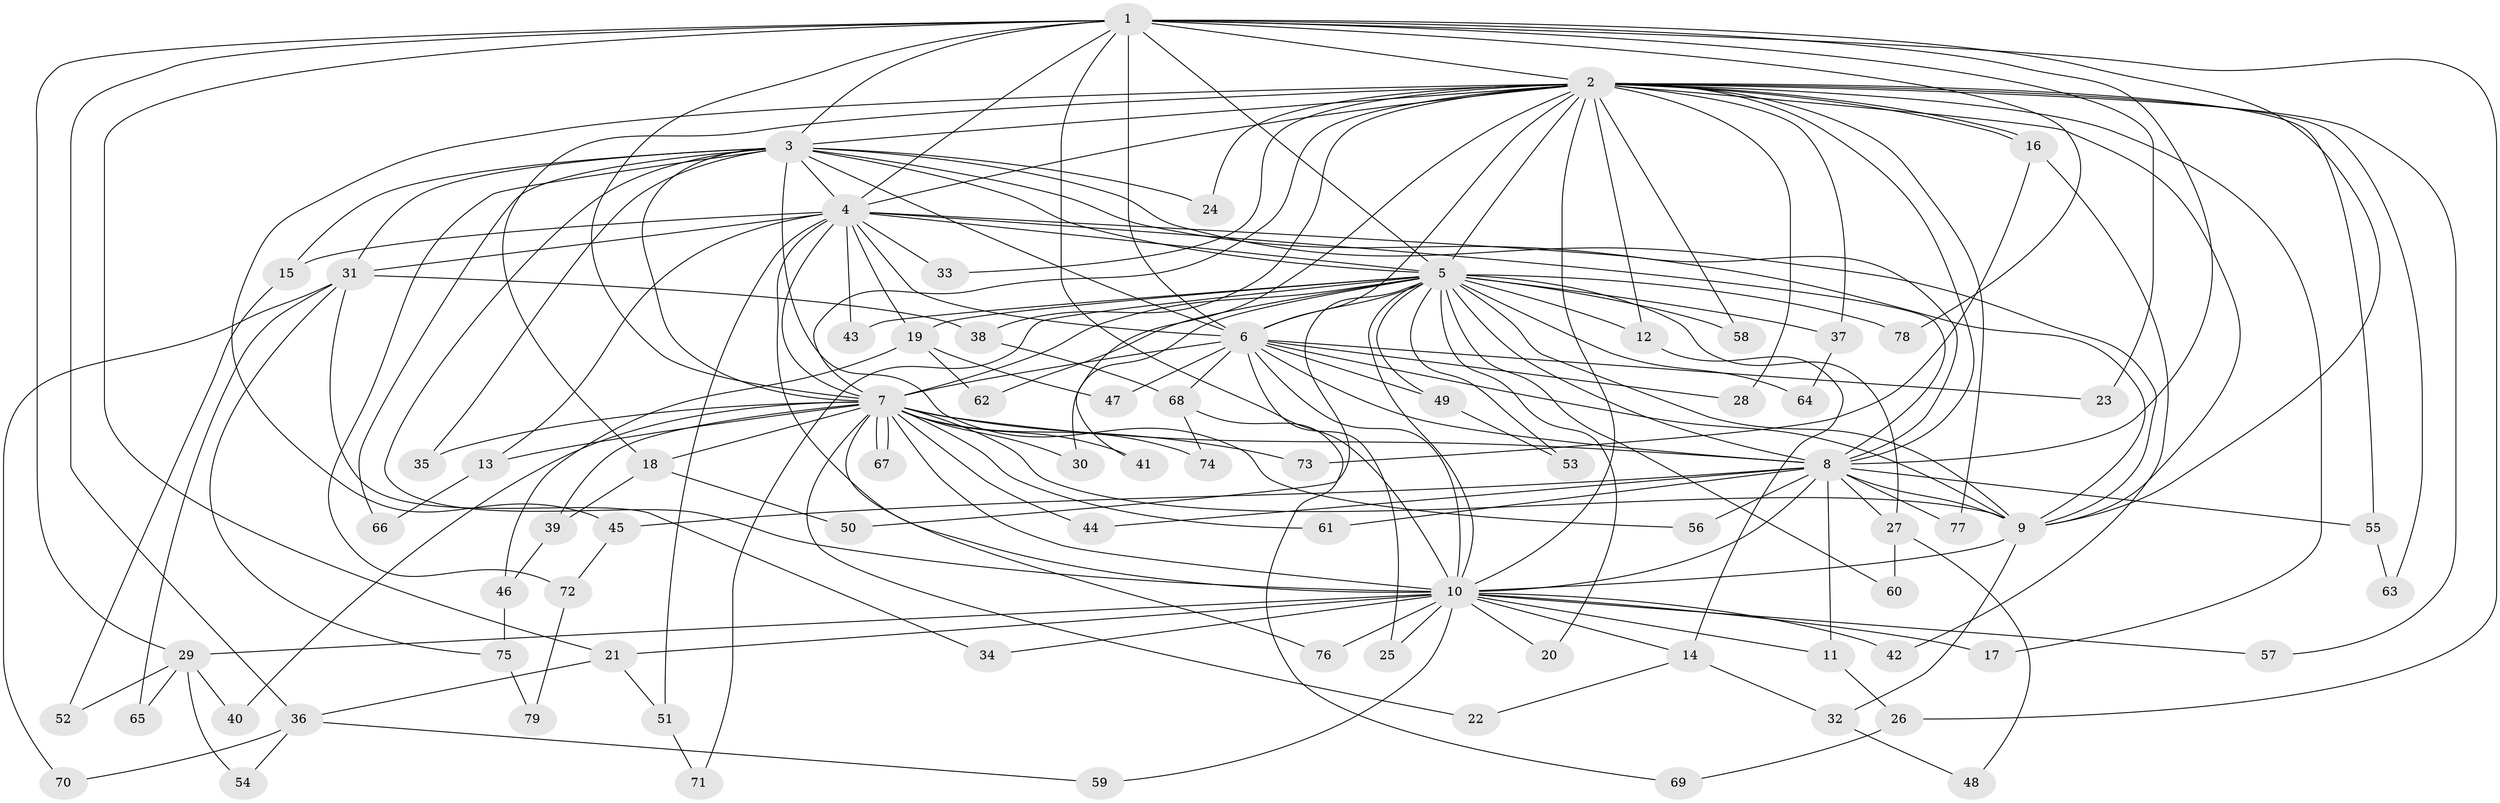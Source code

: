 // Generated by graph-tools (version 1.1) at 2025/25/03/09/25 03:25:48]
// undirected, 79 vertices, 183 edges
graph export_dot {
graph [start="1"]
  node [color=gray90,style=filled];
  1;
  2;
  3;
  4;
  5;
  6;
  7;
  8;
  9;
  10;
  11;
  12;
  13;
  14;
  15;
  16;
  17;
  18;
  19;
  20;
  21;
  22;
  23;
  24;
  25;
  26;
  27;
  28;
  29;
  30;
  31;
  32;
  33;
  34;
  35;
  36;
  37;
  38;
  39;
  40;
  41;
  42;
  43;
  44;
  45;
  46;
  47;
  48;
  49;
  50;
  51;
  52;
  53;
  54;
  55;
  56;
  57;
  58;
  59;
  60;
  61;
  62;
  63;
  64;
  65;
  66;
  67;
  68;
  69;
  70;
  71;
  72;
  73;
  74;
  75;
  76;
  77;
  78;
  79;
  1 -- 2;
  1 -- 3;
  1 -- 4;
  1 -- 5;
  1 -- 6;
  1 -- 7;
  1 -- 8;
  1 -- 9;
  1 -- 10;
  1 -- 21;
  1 -- 23;
  1 -- 26;
  1 -- 29;
  1 -- 36;
  1 -- 78;
  2 -- 3;
  2 -- 4;
  2 -- 5;
  2 -- 6;
  2 -- 7;
  2 -- 8;
  2 -- 9;
  2 -- 10;
  2 -- 12;
  2 -- 16;
  2 -- 16;
  2 -- 17;
  2 -- 18;
  2 -- 24;
  2 -- 28;
  2 -- 33;
  2 -- 37;
  2 -- 38;
  2 -- 41;
  2 -- 45;
  2 -- 55;
  2 -- 57;
  2 -- 58;
  2 -- 63;
  2 -- 77;
  3 -- 4;
  3 -- 5;
  3 -- 6;
  3 -- 7;
  3 -- 8;
  3 -- 9;
  3 -- 10;
  3 -- 15;
  3 -- 24;
  3 -- 31;
  3 -- 35;
  3 -- 56;
  3 -- 66;
  3 -- 72;
  4 -- 5;
  4 -- 6;
  4 -- 7;
  4 -- 8;
  4 -- 9;
  4 -- 10;
  4 -- 13;
  4 -- 15;
  4 -- 19;
  4 -- 31;
  4 -- 33;
  4 -- 43;
  4 -- 51;
  5 -- 6;
  5 -- 7;
  5 -- 8;
  5 -- 9;
  5 -- 10;
  5 -- 12;
  5 -- 19;
  5 -- 20;
  5 -- 27;
  5 -- 30;
  5 -- 37;
  5 -- 43;
  5 -- 49;
  5 -- 50;
  5 -- 53;
  5 -- 58;
  5 -- 60;
  5 -- 62;
  5 -- 64;
  5 -- 71;
  5 -- 78;
  6 -- 7;
  6 -- 8;
  6 -- 9;
  6 -- 10;
  6 -- 23;
  6 -- 25;
  6 -- 28;
  6 -- 47;
  6 -- 49;
  6 -- 68;
  7 -- 8;
  7 -- 9;
  7 -- 10;
  7 -- 13;
  7 -- 18;
  7 -- 22;
  7 -- 30;
  7 -- 35;
  7 -- 39;
  7 -- 40;
  7 -- 41;
  7 -- 44;
  7 -- 61;
  7 -- 67;
  7 -- 67;
  7 -- 73;
  7 -- 74;
  7 -- 76;
  8 -- 9;
  8 -- 10;
  8 -- 11;
  8 -- 27;
  8 -- 44;
  8 -- 45;
  8 -- 55;
  8 -- 56;
  8 -- 61;
  8 -- 77;
  9 -- 10;
  9 -- 32;
  10 -- 11;
  10 -- 14;
  10 -- 17;
  10 -- 20;
  10 -- 21;
  10 -- 25;
  10 -- 29;
  10 -- 34;
  10 -- 42;
  10 -- 57;
  10 -- 59;
  10 -- 76;
  11 -- 26;
  12 -- 14;
  13 -- 66;
  14 -- 22;
  14 -- 32;
  15 -- 52;
  16 -- 42;
  16 -- 73;
  18 -- 39;
  18 -- 50;
  19 -- 46;
  19 -- 47;
  19 -- 62;
  21 -- 36;
  21 -- 51;
  26 -- 69;
  27 -- 48;
  27 -- 60;
  29 -- 40;
  29 -- 52;
  29 -- 54;
  29 -- 65;
  31 -- 34;
  31 -- 38;
  31 -- 65;
  31 -- 70;
  31 -- 75;
  32 -- 48;
  36 -- 54;
  36 -- 59;
  36 -- 70;
  37 -- 64;
  38 -- 68;
  39 -- 46;
  45 -- 72;
  46 -- 75;
  49 -- 53;
  51 -- 71;
  55 -- 63;
  68 -- 69;
  68 -- 74;
  72 -- 79;
  75 -- 79;
}
